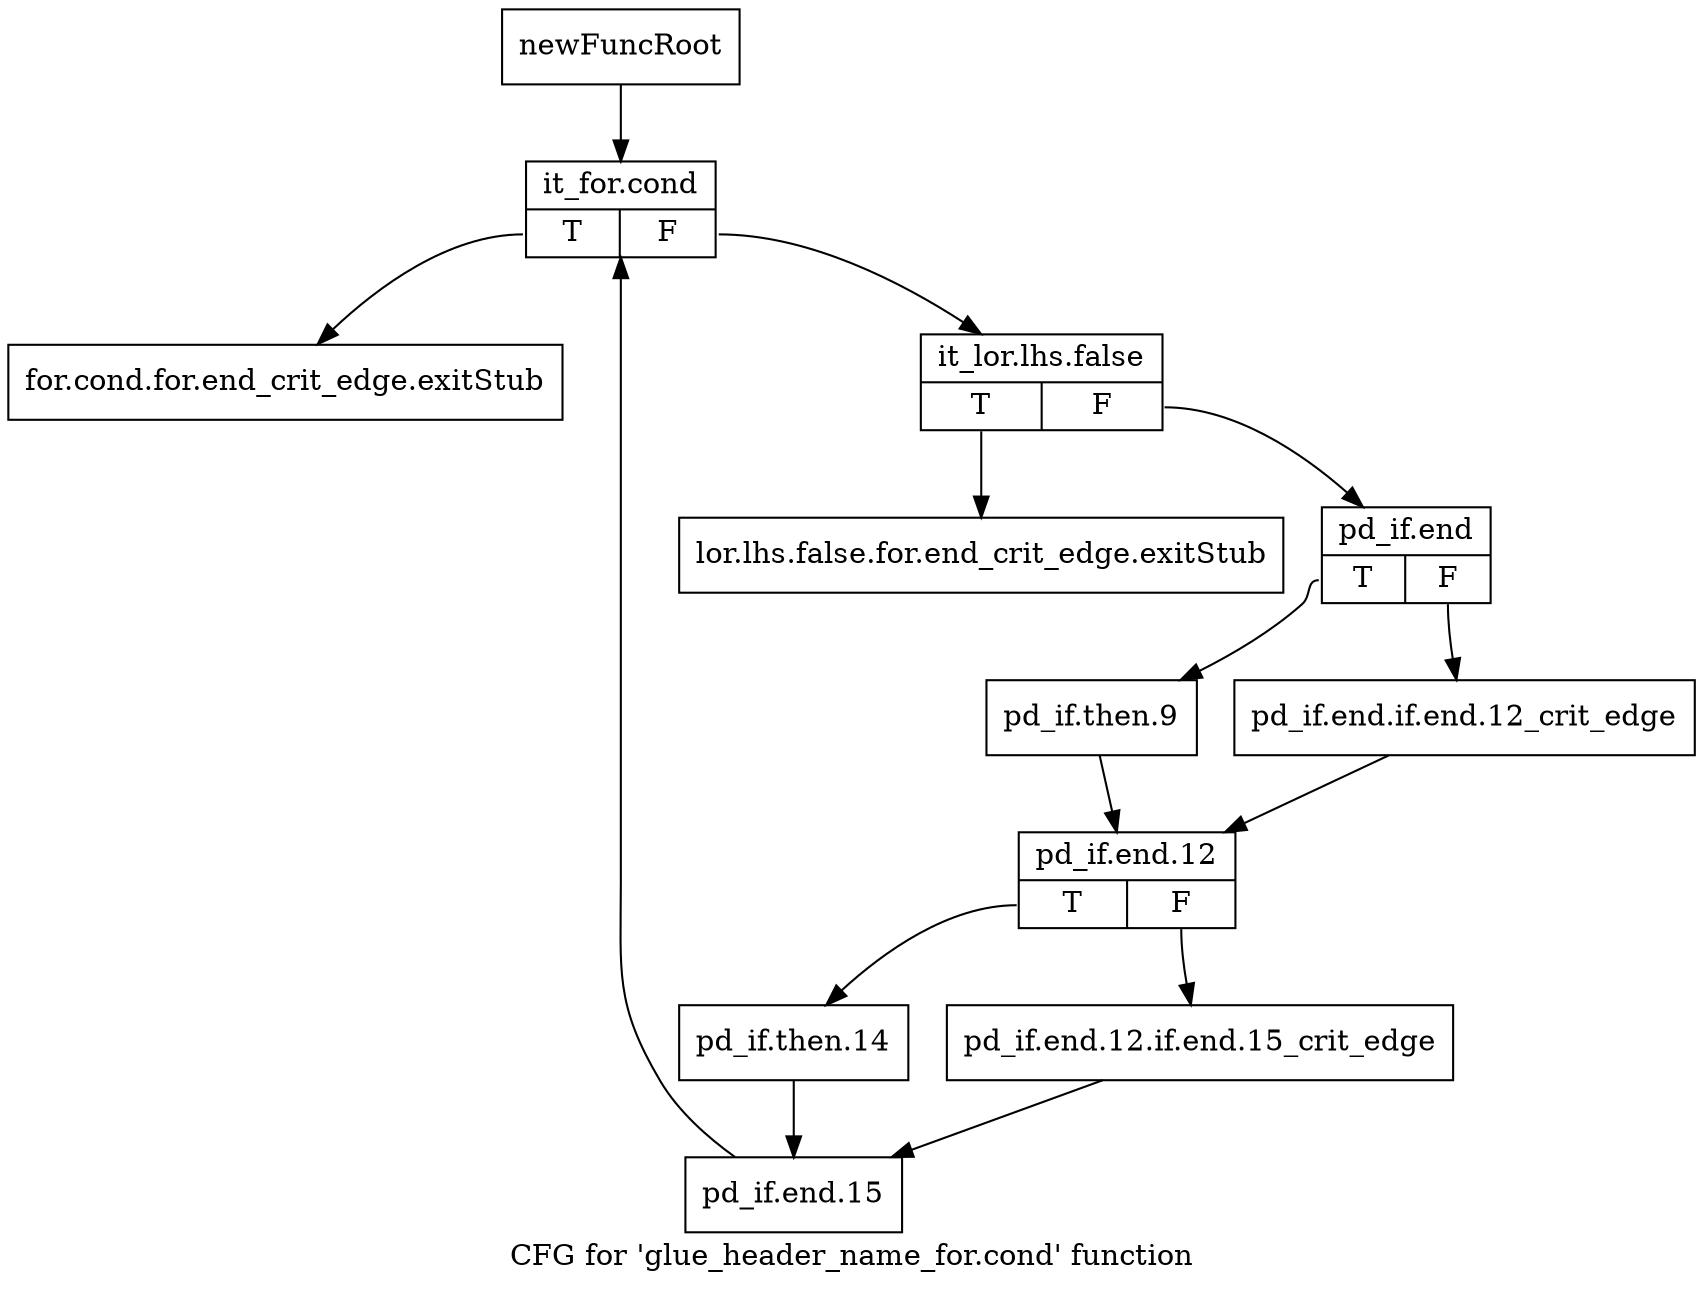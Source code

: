 digraph "CFG for 'glue_header_name_for.cond' function" {
	label="CFG for 'glue_header_name_for.cond' function";

	Node0xa1ed380 [shape=record,label="{newFuncRoot}"];
	Node0xa1ed380 -> Node0xa1ed470;
	Node0xa1ed3d0 [shape=record,label="{for.cond.for.end_crit_edge.exitStub}"];
	Node0xa1ed420 [shape=record,label="{lor.lhs.false.for.end_crit_edge.exitStub}"];
	Node0xa1ed470 [shape=record,label="{it_for.cond|{<s0>T|<s1>F}}"];
	Node0xa1ed470:s0 -> Node0xa1ed3d0;
	Node0xa1ed470:s1 -> Node0xa1ed4c0;
	Node0xa1ed4c0 [shape=record,label="{it_lor.lhs.false|{<s0>T|<s1>F}}"];
	Node0xa1ed4c0:s0 -> Node0xa1ed420;
	Node0xa1ed4c0:s1 -> Node0xa1ed510;
	Node0xa1ed510 [shape=record,label="{pd_if.end|{<s0>T|<s1>F}}"];
	Node0xa1ed510:s0 -> Node0xa1ed5b0;
	Node0xa1ed510:s1 -> Node0xa1ed560;
	Node0xa1ed560 [shape=record,label="{pd_if.end.if.end.12_crit_edge}"];
	Node0xa1ed560 -> Node0xa1ed600;
	Node0xa1ed5b0 [shape=record,label="{pd_if.then.9}"];
	Node0xa1ed5b0 -> Node0xa1ed600;
	Node0xa1ed600 [shape=record,label="{pd_if.end.12|{<s0>T|<s1>F}}"];
	Node0xa1ed600:s0 -> Node0xa1ed6a0;
	Node0xa1ed600:s1 -> Node0xa1ed650;
	Node0xa1ed650 [shape=record,label="{pd_if.end.12.if.end.15_crit_edge}"];
	Node0xa1ed650 -> Node0xa1ed6f0;
	Node0xa1ed6a0 [shape=record,label="{pd_if.then.14}"];
	Node0xa1ed6a0 -> Node0xa1ed6f0;
	Node0xa1ed6f0 [shape=record,label="{pd_if.end.15}"];
	Node0xa1ed6f0 -> Node0xa1ed470;
}
